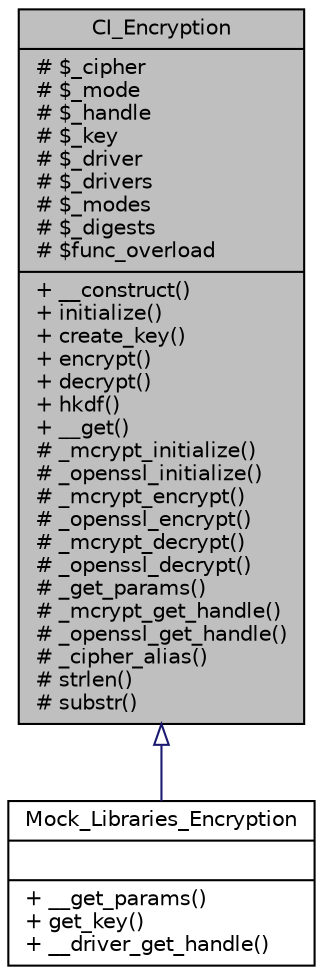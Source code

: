 digraph "CI_Encryption"
{
 // LATEX_PDF_SIZE
  edge [fontname="Helvetica",fontsize="10",labelfontname="Helvetica",labelfontsize="10"];
  node [fontname="Helvetica",fontsize="10",shape=record];
  Node0 [label="{CI_Encryption\n|# $_cipher\l# $_mode\l# $_handle\l# $_key\l# $_driver\l# $_drivers\l# $_modes\l# $_digests\l# $func_overload\l|+ __construct()\l+ initialize()\l+ create_key()\l+ encrypt()\l+ decrypt()\l+ hkdf()\l+ __get()\l# _mcrypt_initialize()\l# _openssl_initialize()\l# _mcrypt_encrypt()\l# _openssl_encrypt()\l# _mcrypt_decrypt()\l# _openssl_decrypt()\l# _get_params()\l# _mcrypt_get_handle()\l# _openssl_get_handle()\l# _cipher_alias()\l# strlen()\l# substr()\l}",height=0.2,width=0.4,color="black", fillcolor="grey75", style="filled", fontcolor="black",tooltip=" "];
  Node0 -> Node1 [dir="back",color="midnightblue",fontsize="10",style="solid",arrowtail="onormal",fontname="Helvetica"];
  Node1 [label="{Mock_Libraries_Encryption\n||+ __get_params()\l+ get_key()\l+ __driver_get_handle()\l}",height=0.2,width=0.4,color="black", fillcolor="white", style="filled",URL="$class_mock___libraries___encryption.html",tooltip=" "];
}
